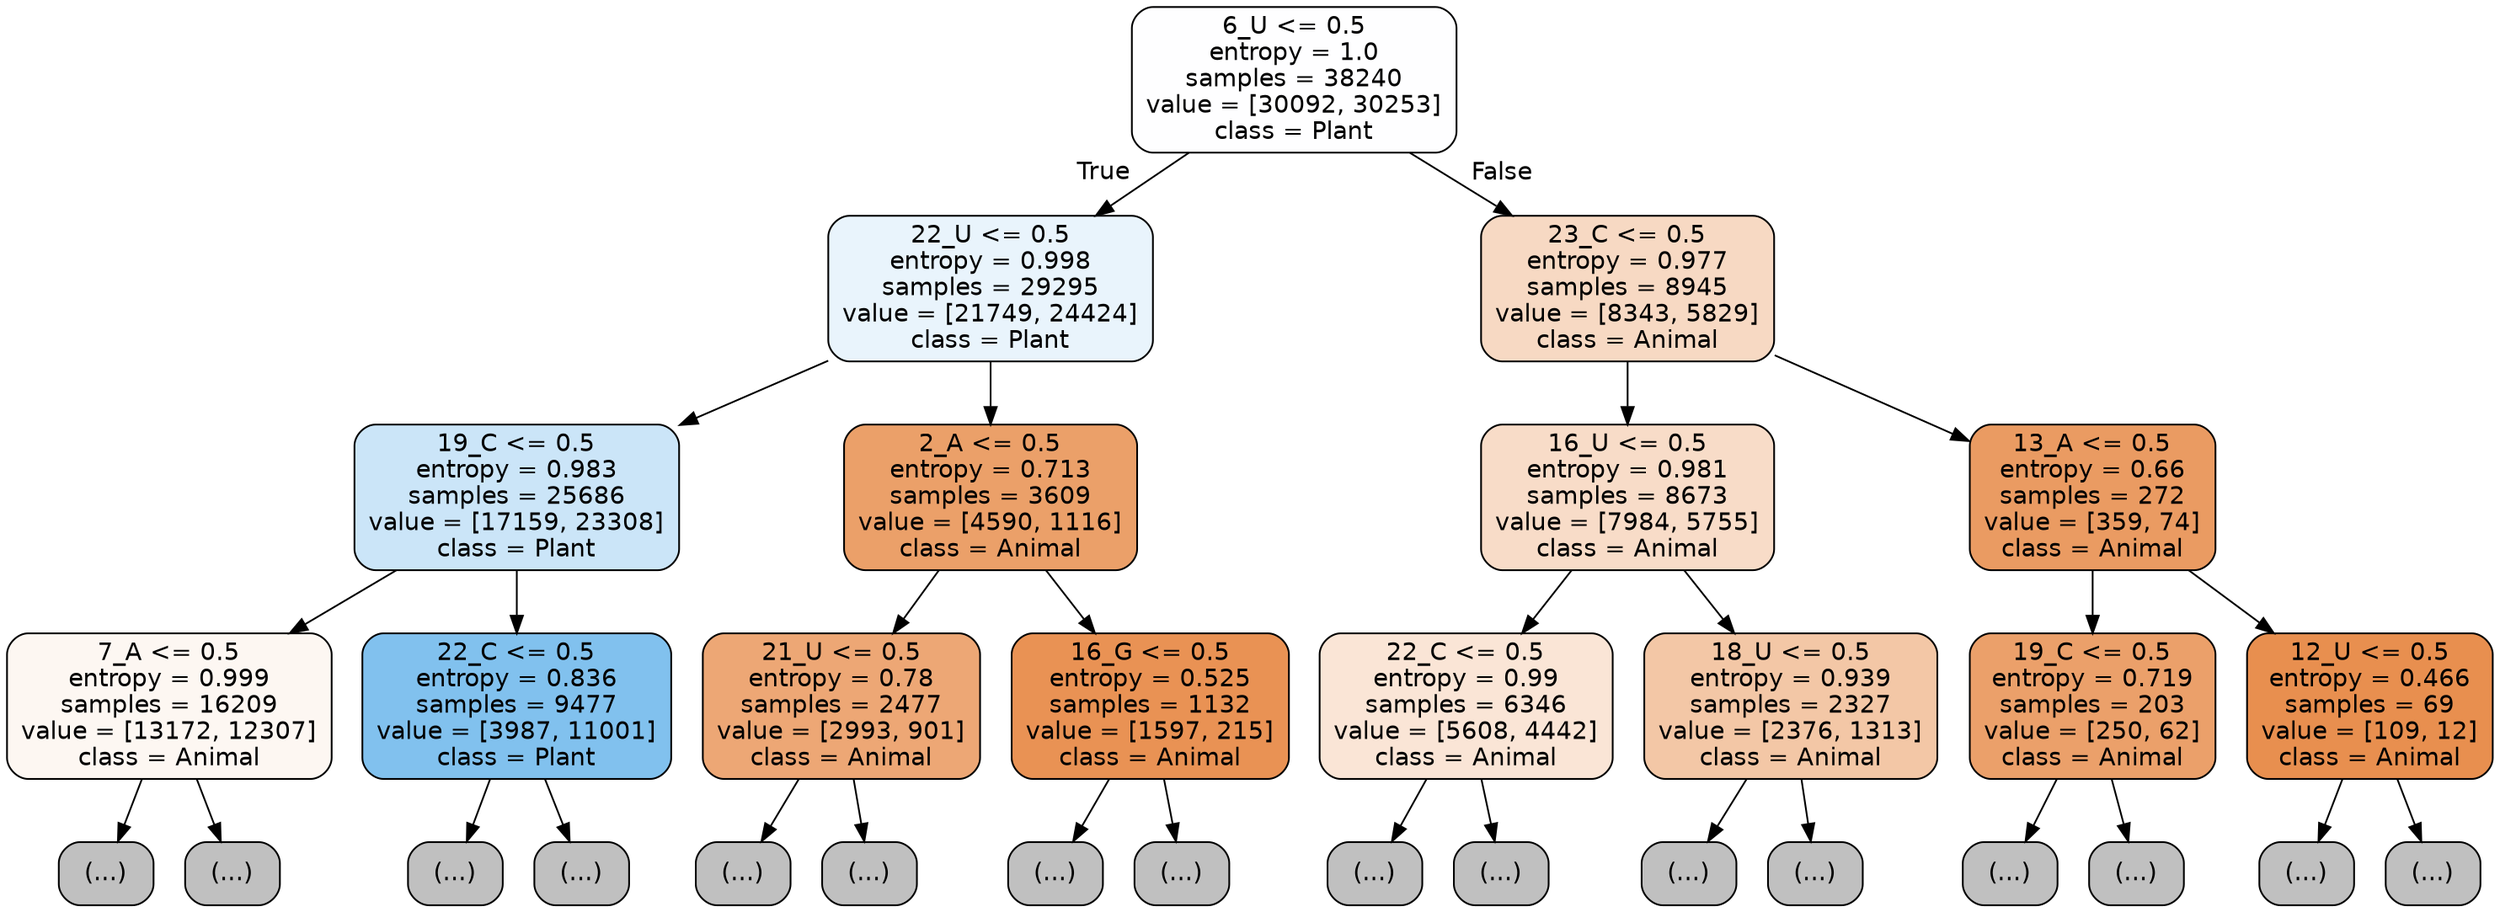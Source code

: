 digraph Tree {
node [shape=box, style="filled, rounded", color="black", fontname="helvetica"] ;
edge [fontname="helvetica"] ;
0 [label="6_U <= 0.5\nentropy = 1.0\nsamples = 38240\nvalue = [30092, 30253]\nclass = Plant", fillcolor="#fefeff"] ;
1 [label="22_U <= 0.5\nentropy = 0.998\nsamples = 29295\nvalue = [21749, 24424]\nclass = Plant", fillcolor="#e9f4fc"] ;
0 -> 1 [labeldistance=2.5, labelangle=45, headlabel="True"] ;
2 [label="19_C <= 0.5\nentropy = 0.983\nsamples = 25686\nvalue = [17159, 23308]\nclass = Plant", fillcolor="#cbe5f8"] ;
1 -> 2 ;
3 [label="7_A <= 0.5\nentropy = 0.999\nsamples = 16209\nvalue = [13172, 12307]\nclass = Animal", fillcolor="#fdf7f2"] ;
2 -> 3 ;
4 [label="(...)", fillcolor="#C0C0C0"] ;
3 -> 4 ;
5643 [label="(...)", fillcolor="#C0C0C0"] ;
3 -> 5643 ;
8084 [label="22_C <= 0.5\nentropy = 0.836\nsamples = 9477\nvalue = [3987, 11001]\nclass = Plant", fillcolor="#81c1ee"] ;
2 -> 8084 ;
8085 [label="(...)", fillcolor="#C0C0C0"] ;
8084 -> 8085 ;
10510 [label="(...)", fillcolor="#C0C0C0"] ;
8084 -> 10510 ;
10895 [label="2_A <= 0.5\nentropy = 0.713\nsamples = 3609\nvalue = [4590, 1116]\nclass = Animal", fillcolor="#eba069"] ;
1 -> 10895 ;
10896 [label="21_U <= 0.5\nentropy = 0.78\nsamples = 2477\nvalue = [2993, 901]\nclass = Animal", fillcolor="#eda775"] ;
10895 -> 10896 ;
10897 [label="(...)", fillcolor="#C0C0C0"] ;
10896 -> 10897 ;
11724 [label="(...)", fillcolor="#C0C0C0"] ;
10896 -> 11724 ;
11983 [label="16_G <= 0.5\nentropy = 0.525\nsamples = 1132\nvalue = [1597, 215]\nclass = Animal", fillcolor="#e99254"] ;
10895 -> 11983 ;
11984 [label="(...)", fillcolor="#C0C0C0"] ;
11983 -> 11984 ;
12217 [label="(...)", fillcolor="#C0C0C0"] ;
11983 -> 12217 ;
12290 [label="23_C <= 0.5\nentropy = 0.977\nsamples = 8945\nvalue = [8343, 5829]\nclass = Animal", fillcolor="#f7d9c3"] ;
0 -> 12290 [labeldistance=2.5, labelangle=-45, headlabel="False"] ;
12291 [label="16_U <= 0.5\nentropy = 0.981\nsamples = 8673\nvalue = [7984, 5755]\nclass = Animal", fillcolor="#f8dcc8"] ;
12290 -> 12291 ;
12292 [label="22_C <= 0.5\nentropy = 0.99\nsamples = 6346\nvalue = [5608, 4442]\nclass = Animal", fillcolor="#fae5d6"] ;
12291 -> 12292 ;
12293 [label="(...)", fillcolor="#C0C0C0"] ;
12292 -> 12293 ;
15088 [label="(...)", fillcolor="#C0C0C0"] ;
12292 -> 15088 ;
15411 [label="18_U <= 0.5\nentropy = 0.939\nsamples = 2327\nvalue = [2376, 1313]\nclass = Animal", fillcolor="#f3c7a6"] ;
12291 -> 15411 ;
15412 [label="(...)", fillcolor="#C0C0C0"] ;
15411 -> 15412 ;
16299 [label="(...)", fillcolor="#C0C0C0"] ;
15411 -> 16299 ;
16684 [label="13_A <= 0.5\nentropy = 0.66\nsamples = 272\nvalue = [359, 74]\nclass = Animal", fillcolor="#ea9b62"] ;
12290 -> 16684 ;
16685 [label="19_C <= 0.5\nentropy = 0.719\nsamples = 203\nvalue = [250, 62]\nclass = Animal", fillcolor="#eba06a"] ;
16684 -> 16685 ;
16686 [label="(...)", fillcolor="#C0C0C0"] ;
16685 -> 16686 ;
16781 [label="(...)", fillcolor="#C0C0C0"] ;
16685 -> 16781 ;
16806 [label="12_U <= 0.5\nentropy = 0.466\nsamples = 69\nvalue = [109, 12]\nclass = Animal", fillcolor="#e88f4f"] ;
16684 -> 16806 ;
16807 [label="(...)", fillcolor="#C0C0C0"] ;
16806 -> 16807 ;
16826 [label="(...)", fillcolor="#C0C0C0"] ;
16806 -> 16826 ;
}